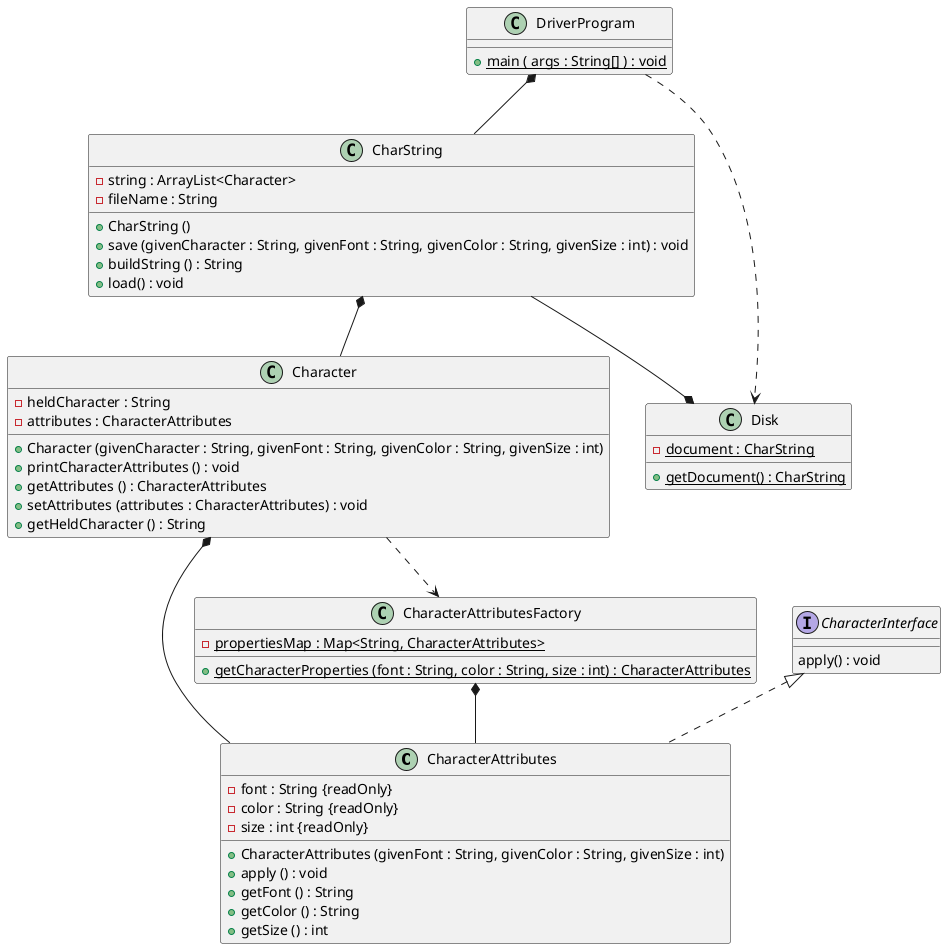 @startuml
'https://plantuml.com/sequence-diagram

Class CharacterAttributes
{
    - font : String {readOnly}
    - color : String {readOnly}
    - size : int {readOnly}

    + CharacterAttributes (givenFont : String, givenColor : String, givenSize : int)
    + apply () : void
    + getFont () : String
    + getColor () : String
    + getSize () : int
}

Class Character
{
    - heldCharacter : String
    - attributes : CharacterAttributes

    + Character (givenCharacter : String, givenFont : String, givenColor : String, givenSize : int)
    + printCharacterAttributes () : void
    + getAttributes () : CharacterAttributes
    + setAttributes (attributes : CharacterAttributes) : void
    + getHeldCharacter () : String
}

Class CharacterAttributesFactory
{
    - propertiesMap : Map<String, CharacterAttributes> {static}

    + getCharacterProperties (font : String, color : String, size : int) : CharacterAttributes {static}
}

Interface CharacterInterface
{
    apply() : void
}

Class CharString
{
    - string : ArrayList<Character>
    - fileName : String

    + CharString ()
    + save (givenCharacter : String, givenFont : String, givenColor : String, givenSize : int) : void
    + buildString () : String
    + load() : void
}

Class Disk
{
    - document : CharString {static}

    + getDocument() : CharString {static}
}

Class DriverProgram
{
    + main ( args : String[] ) : void {static}
}

DriverProgram *-- CharString
DriverProgram ..> Disk
CharString --* Disk
CharString *-- Character
CharacterInterface <|.. CharacterAttributes
Character *-- CharacterAttributes
CharacterAttributesFactory *-- CharacterAttributes
Character ..> CharacterAttributesFactory



@enduml